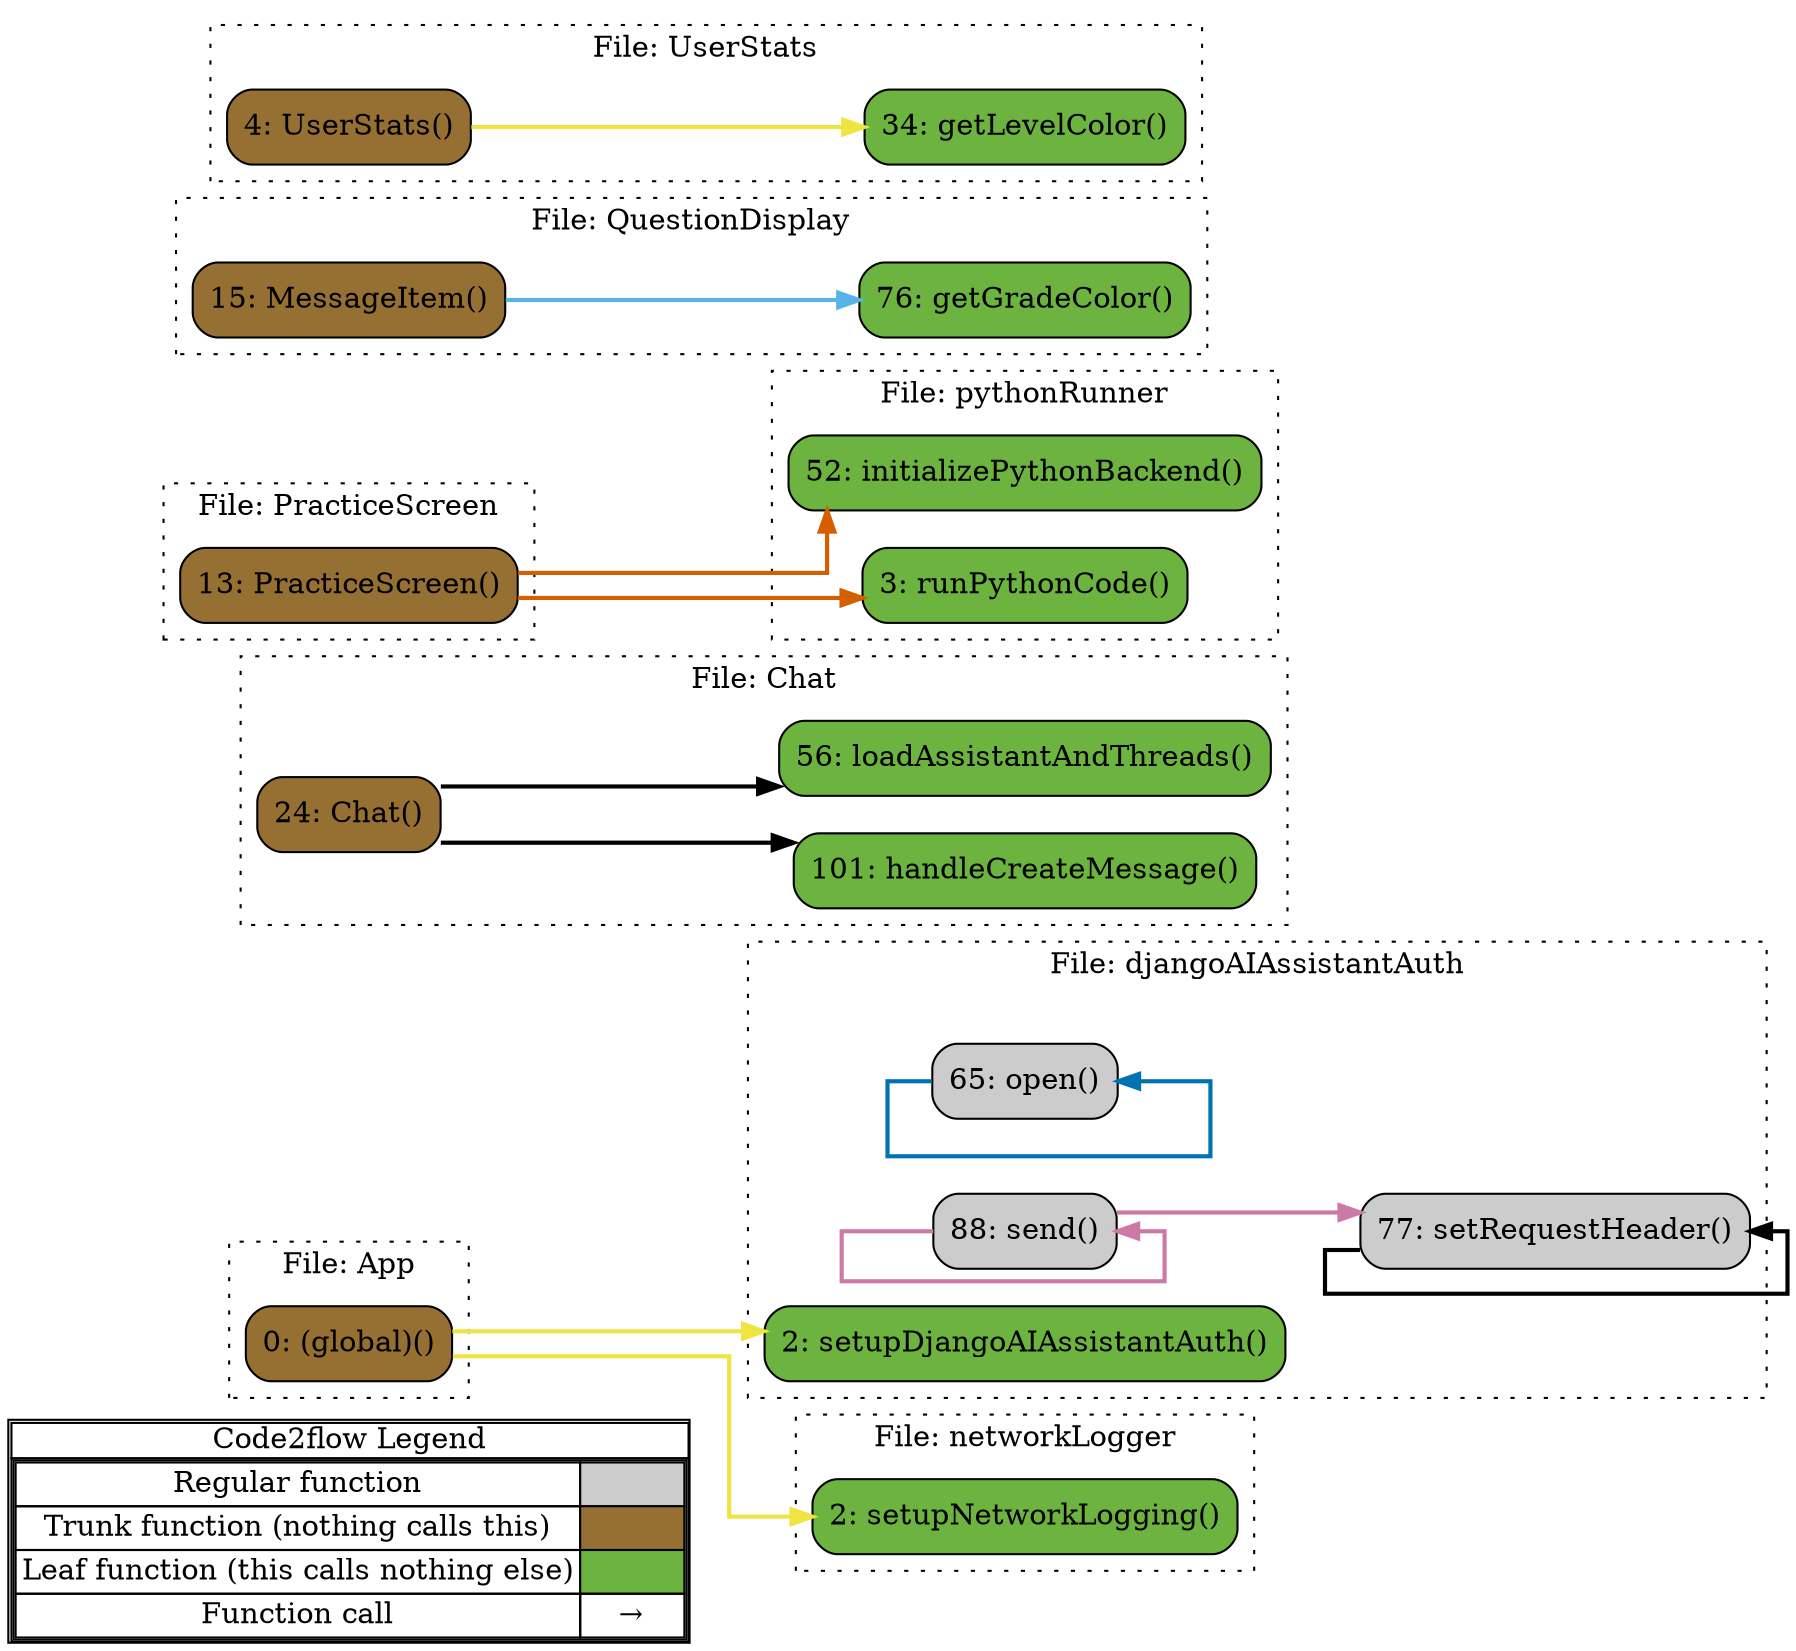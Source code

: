 digraph G {
concentrate=true;
splines="ortho";
rankdir="LR";
subgraph legend{
    rank = min;
    label = "legend";
    Legend [shape=none, margin=0, label = <
        <table cellspacing="0" cellpadding="0" border="1"><tr><td>Code2flow Legend</td></tr><tr><td>
        <table cellspacing="0">
        <tr><td>Regular function</td><td width="50px" bgcolor='#cccccc'></td></tr>
        <tr><td>Trunk function (nothing calls this)</td><td bgcolor='#966F33'></td></tr>
        <tr><td>Leaf function (this calls nothing else)</td><td bgcolor='#6db33f'></td></tr>
        <tr><td>Function call</td><td><font color='black'>&#8594;</font></td></tr>
        </table></td></tr></table>
        >];
}node_a7f3d39c [label="0: (global)()" name="App::(global)" shape="rect" style="rounded,filled" fillcolor="#966F33" ];
node_be5dc770 [label="24: Chat()" name="Chat::Chat" shape="rect" style="rounded,filled" fillcolor="#966F33" ];
node_3130252e [label="101: handleCreateMessage()" name="Chat::handleCreateMessage" shape="rect" style="rounded,filled" fillcolor="#6db33f" ];
node_5ed1a6b6 [label="56: loadAssistantAndThreads()" name="Chat::loadAssistantAndThreads" shape="rect" style="rounded,filled" fillcolor="#6db33f" ];
node_c25b27f6 [label="13: PracticeScreen()" name="PracticeScreen::PracticeScreen" shape="rect" style="rounded,filled" fillcolor="#966F33" ];
node_4a0cba52 [label="15: MessageItem()" name="QuestionDisplay::MessageItem" shape="rect" style="rounded,filled" fillcolor="#966F33" ];
node_a2c4539b [label="76: getGradeColor()" name="QuestionDisplay::getGradeColor" shape="rect" style="rounded,filled" fillcolor="#6db33f" ];
node_1370ea2c [label="4: UserStats()" name="UserStats::UserStats" shape="rect" style="rounded,filled" fillcolor="#966F33" ];
node_fc539da4 [label="34: getLevelColor()" name="UserStats::getLevelColor" shape="rect" style="rounded,filled" fillcolor="#6db33f" ];
node_764d000d [label="65: open()" name="djangoAIAssistantAuth::open" shape="rect" style="rounded,filled" fillcolor="#cccccc" ];
node_cd92f4ef [label="88: send()" name="djangoAIAssistantAuth::send" shape="rect" style="rounded,filled" fillcolor="#cccccc" ];
node_94b71858 [label="77: setRequestHeader()" name="djangoAIAssistantAuth::setRequestHeader" shape="rect" style="rounded,filled" fillcolor="#cccccc" ];
node_7cdfb7f0 [label="2: setupDjangoAIAssistantAuth()" name="djangoAIAssistantAuth::setupDjangoAIAssistantAuth" shape="rect" style="rounded,filled" fillcolor="#6db33f" ];
node_9cc5ff6a [label="2: setupNetworkLogging()" name="networkLogger::setupNetworkLogging" shape="rect" style="rounded,filled" fillcolor="#6db33f" ];
node_b81f0acf [label="52: initializePythonBackend()" name="pythonRunner::initializePythonBackend" shape="rect" style="rounded,filled" fillcolor="#6db33f" ];
node_0e2c0b88 [label="3: runPythonCode()" name="pythonRunner::runPythonCode" shape="rect" style="rounded,filled" fillcolor="#6db33f" ];
node_a7f3d39c -> node_7cdfb7f0 [color="#F0E442" penwidth="2"];
node_a7f3d39c -> node_7cdfb7f0 [color="#F0E442" penwidth="2"];
node_a7f3d39c -> node_9cc5ff6a [color="#F0E442" penwidth="2"];
node_be5dc770 -> node_3130252e [color="#000000" penwidth="2"];
node_be5dc770 -> node_5ed1a6b6 [color="#000000" penwidth="2"];
node_c25b27f6 -> node_b81f0acf [color="#D55E00" penwidth="2"];
node_c25b27f6 -> node_0e2c0b88 [color="#D55E00" penwidth="2"];
node_c25b27f6 -> node_0e2c0b88 [color="#D55E00" penwidth="2"];
node_4a0cba52 -> node_a2c4539b [color="#56B4E9" penwidth="2"];
node_1370ea2c -> node_fc539da4 [color="#F0E442" penwidth="2"];
node_764d000d -> node_764d000d [color="#0072B2" penwidth="2"];
node_cd92f4ef -> node_cd92f4ef [color="#CC79A7" penwidth="2"];
node_cd92f4ef -> node_94b71858 [color="#CC79A7" penwidth="2"];
node_94b71858 -> node_94b71858 [color="#000000" penwidth="2"];
node_94b71858 -> node_94b71858 [color="#000000" penwidth="2"];
subgraph cluster_aad19557 {
    node_a7f3d39c;
    label="File: App";
    name="App";
    style="filled";
    graph[style=dotted];
};
subgraph cluster_61500141 {
    node_be5dc770 node_5ed1a6b6 node_3130252e;
    label="File: Chat";
    name="Chat";
    style="filled";
    graph[style=dotted];
};
subgraph cluster_528c9074 {
    node_c25b27f6;
    label="File: PracticeScreen";
    name="PracticeScreen";
    style="filled";
    graph[style=dotted];
};
subgraph cluster_0eff7d1d {
    node_4a0cba52 node_a2c4539b;
    label="File: QuestionDisplay";
    name="QuestionDisplay";
    style="filled";
    graph[style=dotted];
};
subgraph cluster_092250d2 {
    node_1370ea2c node_fc539da4;
    label="File: UserStats";
    name="UserStats";
    style="filled";
    graph[style=dotted];
};
subgraph cluster_a9e94bed {
    node_7cdfb7f0 node_764d000d node_94b71858 node_cd92f4ef;
    label="File: djangoAIAssistantAuth";
    name="djangoAIAssistantAuth";
    style="filled";
    graph[style=dotted];
};
subgraph cluster_c28728f9 {
    node_9cc5ff6a;
    label="File: networkLogger";
    name="networkLogger";
    style="filled";
    graph[style=dotted];
};
subgraph cluster_8fa25598 {
    node_0e2c0b88 node_b81f0acf;
    label="File: pythonRunner";
    name="pythonRunner";
    style="filled";
    graph[style=dotted];
};
}
